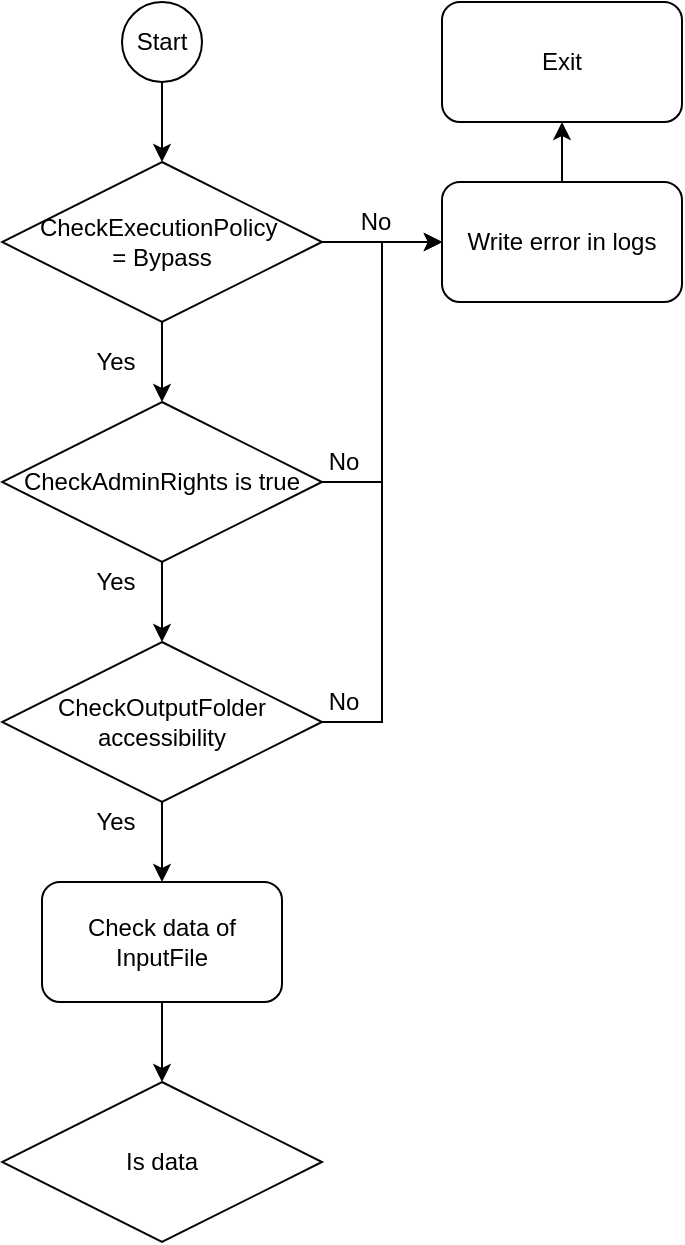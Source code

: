 <mxfile version="24.0.1" type="device">
  <diagram id="C5RBs43oDa-KdzZeNtuy" name="Page-1">
    <mxGraphModel dx="1674" dy="746" grid="1" gridSize="10" guides="1" tooltips="1" connect="1" arrows="1" fold="1" page="1" pageScale="1" pageWidth="827" pageHeight="1169" math="0" shadow="0">
      <root>
        <mxCell id="WIyWlLk6GJQsqaUBKTNV-0" />
        <mxCell id="WIyWlLk6GJQsqaUBKTNV-1" parent="WIyWlLk6GJQsqaUBKTNV-0" />
        <mxCell id="Amn9abpRa1NPAp7ute0z-92" value="CheckExecutionPolicy&amp;nbsp;&lt;div&gt;= Bypass&lt;/div&gt;" style="rhombus;whiteSpace=wrap;html=1;" vertex="1" parent="WIyWlLk6GJQsqaUBKTNV-1">
          <mxGeometry x="260" y="120" width="160" height="80" as="geometry" />
        </mxCell>
        <mxCell id="Amn9abpRa1NPAp7ute0z-93" value="Start" style="ellipse;whiteSpace=wrap;html=1;aspect=fixed;" vertex="1" parent="WIyWlLk6GJQsqaUBKTNV-1">
          <mxGeometry x="320" y="40" width="40" height="40" as="geometry" />
        </mxCell>
        <mxCell id="Amn9abpRa1NPAp7ute0z-95" value="" style="endArrow=classic;html=1;rounded=0;exitX=1;exitY=0.5;exitDx=0;exitDy=0;" edge="1" parent="WIyWlLk6GJQsqaUBKTNV-1" source="Amn9abpRa1NPAp7ute0z-92">
          <mxGeometry width="50" height="50" relative="1" as="geometry">
            <mxPoint x="660" y="100" as="sourcePoint" />
            <mxPoint x="480" y="160" as="targetPoint" />
          </mxGeometry>
        </mxCell>
        <mxCell id="Amn9abpRa1NPAp7ute0z-98" value="" style="endArrow=classic;html=1;rounded=0;exitX=0.5;exitY=1;exitDx=0;exitDy=0;entryX=0.5;entryY=0;entryDx=0;entryDy=0;" edge="1" parent="WIyWlLk6GJQsqaUBKTNV-1" source="Amn9abpRa1NPAp7ute0z-93" target="Amn9abpRa1NPAp7ute0z-92">
          <mxGeometry width="50" height="50" relative="1" as="geometry">
            <mxPoint x="670" y="110" as="sourcePoint" />
            <mxPoint x="370" y="100" as="targetPoint" />
          </mxGeometry>
        </mxCell>
        <mxCell id="Amn9abpRa1NPAp7ute0z-101" value="Exit" style="rounded=1;whiteSpace=wrap;html=1;" vertex="1" parent="WIyWlLk6GJQsqaUBKTNV-1">
          <mxGeometry x="480" y="40" width="120" height="60" as="geometry" />
        </mxCell>
        <mxCell id="Amn9abpRa1NPAp7ute0z-102" value="Write error in logs" style="rounded=1;whiteSpace=wrap;html=1;" vertex="1" parent="WIyWlLk6GJQsqaUBKTNV-1">
          <mxGeometry x="480" y="130" width="120" height="60" as="geometry" />
        </mxCell>
        <mxCell id="Amn9abpRa1NPAp7ute0z-103" value="" style="endArrow=classic;html=1;rounded=0;exitX=0.5;exitY=0;exitDx=0;exitDy=0;entryX=0.5;entryY=1;entryDx=0;entryDy=0;" edge="1" parent="WIyWlLk6GJQsqaUBKTNV-1" source="Amn9abpRa1NPAp7ute0z-102" target="Amn9abpRa1NPAp7ute0z-101">
          <mxGeometry width="50" height="50" relative="1" as="geometry">
            <mxPoint x="430" y="170" as="sourcePoint" />
            <mxPoint x="490" y="170" as="targetPoint" />
          </mxGeometry>
        </mxCell>
        <mxCell id="Amn9abpRa1NPAp7ute0z-104" value="CheckAdminRights is true" style="rhombus;whiteSpace=wrap;html=1;" vertex="1" parent="WIyWlLk6GJQsqaUBKTNV-1">
          <mxGeometry x="260" y="240" width="160" height="80" as="geometry" />
        </mxCell>
        <mxCell id="Amn9abpRa1NPAp7ute0z-105" value="" style="endArrow=classic;html=1;rounded=0;exitX=0.5;exitY=1;exitDx=0;exitDy=0;entryX=0.5;entryY=0;entryDx=0;entryDy=0;" edge="1" parent="WIyWlLk6GJQsqaUBKTNV-1" source="Amn9abpRa1NPAp7ute0z-92" target="Amn9abpRa1NPAp7ute0z-104">
          <mxGeometry width="50" height="50" relative="1" as="geometry">
            <mxPoint x="350" y="90" as="sourcePoint" />
            <mxPoint x="350" y="130" as="targetPoint" />
          </mxGeometry>
        </mxCell>
        <mxCell id="Amn9abpRa1NPAp7ute0z-106" value="" style="endArrow=classic;html=1;rounded=0;exitX=1;exitY=0.5;exitDx=0;exitDy=0;entryX=0;entryY=0.5;entryDx=0;entryDy=0;" edge="1" parent="WIyWlLk6GJQsqaUBKTNV-1" source="Amn9abpRa1NPAp7ute0z-104" target="Amn9abpRa1NPAp7ute0z-102">
          <mxGeometry width="50" height="50" relative="1" as="geometry">
            <mxPoint x="430" y="170" as="sourcePoint" />
            <mxPoint x="460" y="280" as="targetPoint" />
            <Array as="points">
              <mxPoint x="450" y="280" />
              <mxPoint x="450" y="220" />
              <mxPoint x="450" y="160" />
            </Array>
          </mxGeometry>
        </mxCell>
        <mxCell id="Amn9abpRa1NPAp7ute0z-107" value="No" style="text;html=1;align=center;verticalAlign=middle;whiteSpace=wrap;rounded=0;" vertex="1" parent="WIyWlLk6GJQsqaUBKTNV-1">
          <mxGeometry x="430" y="140" width="34" height="20" as="geometry" />
        </mxCell>
        <mxCell id="Amn9abpRa1NPAp7ute0z-108" value="No" style="text;html=1;align=center;verticalAlign=middle;whiteSpace=wrap;rounded=0;" vertex="1" parent="WIyWlLk6GJQsqaUBKTNV-1">
          <mxGeometry x="414" y="260" width="34" height="20" as="geometry" />
        </mxCell>
        <mxCell id="Amn9abpRa1NPAp7ute0z-109" value="Yes" style="text;html=1;align=center;verticalAlign=middle;whiteSpace=wrap;rounded=0;" vertex="1" parent="WIyWlLk6GJQsqaUBKTNV-1">
          <mxGeometry x="300" y="210" width="34" height="20" as="geometry" />
        </mxCell>
        <mxCell id="Amn9abpRa1NPAp7ute0z-110" value="Yes" style="text;html=1;align=center;verticalAlign=middle;whiteSpace=wrap;rounded=0;" vertex="1" parent="WIyWlLk6GJQsqaUBKTNV-1">
          <mxGeometry x="300" y="320" width="34" height="20" as="geometry" />
        </mxCell>
        <mxCell id="Amn9abpRa1NPAp7ute0z-111" value="CheckOutputFolder accessibility" style="rhombus;whiteSpace=wrap;html=1;" vertex="1" parent="WIyWlLk6GJQsqaUBKTNV-1">
          <mxGeometry x="260" y="360" width="160" height="80" as="geometry" />
        </mxCell>
        <mxCell id="Amn9abpRa1NPAp7ute0z-112" value="" style="endArrow=classic;html=1;rounded=0;exitX=0.5;exitY=1;exitDx=0;exitDy=0;entryX=0.5;entryY=0;entryDx=0;entryDy=0;" edge="1" parent="WIyWlLk6GJQsqaUBKTNV-1" source="Amn9abpRa1NPAp7ute0z-104" target="Amn9abpRa1NPAp7ute0z-111">
          <mxGeometry width="50" height="50" relative="1" as="geometry">
            <mxPoint x="350" y="210" as="sourcePoint" />
            <mxPoint x="350" y="250" as="targetPoint" />
          </mxGeometry>
        </mxCell>
        <mxCell id="Amn9abpRa1NPAp7ute0z-113" value="" style="endArrow=classic;html=1;rounded=0;exitX=1;exitY=0.5;exitDx=0;exitDy=0;entryX=0;entryY=0.5;entryDx=0;entryDy=0;" edge="1" parent="WIyWlLk6GJQsqaUBKTNV-1" source="Amn9abpRa1NPAp7ute0z-111" target="Amn9abpRa1NPAp7ute0z-102">
          <mxGeometry width="50" height="50" relative="1" as="geometry">
            <mxPoint x="430" y="290" as="sourcePoint" />
            <mxPoint x="490" y="170" as="targetPoint" />
            <Array as="points">
              <mxPoint x="450" y="400" />
              <mxPoint x="450" y="320" />
              <mxPoint x="450" y="230" />
              <mxPoint x="450" y="160" />
            </Array>
          </mxGeometry>
        </mxCell>
        <mxCell id="Amn9abpRa1NPAp7ute0z-114" value="No" style="text;html=1;align=center;verticalAlign=middle;whiteSpace=wrap;rounded=0;" vertex="1" parent="WIyWlLk6GJQsqaUBKTNV-1">
          <mxGeometry x="414" y="380" width="34" height="20" as="geometry" />
        </mxCell>
        <mxCell id="Amn9abpRa1NPAp7ute0z-115" value="Yes" style="text;html=1;align=center;verticalAlign=middle;whiteSpace=wrap;rounded=0;" vertex="1" parent="WIyWlLk6GJQsqaUBKTNV-1">
          <mxGeometry x="300" y="440" width="34" height="20" as="geometry" />
        </mxCell>
        <mxCell id="Amn9abpRa1NPAp7ute0z-116" value="Is data" style="rhombus;whiteSpace=wrap;html=1;" vertex="1" parent="WIyWlLk6GJQsqaUBKTNV-1">
          <mxGeometry x="260" y="580" width="160" height="80" as="geometry" />
        </mxCell>
        <mxCell id="Amn9abpRa1NPAp7ute0z-117" value="" style="endArrow=classic;html=1;rounded=0;exitX=0.5;exitY=1;exitDx=0;exitDy=0;entryX=0.5;entryY=0;entryDx=0;entryDy=0;" edge="1" parent="WIyWlLk6GJQsqaUBKTNV-1" source="Amn9abpRa1NPAp7ute0z-111" target="Amn9abpRa1NPAp7ute0z-118">
          <mxGeometry width="50" height="50" relative="1" as="geometry">
            <mxPoint x="360" y="450" as="sourcePoint" />
            <mxPoint x="350" y="460" as="targetPoint" />
          </mxGeometry>
        </mxCell>
        <mxCell id="Amn9abpRa1NPAp7ute0z-118" value="Check data of InputFile" style="rounded=1;whiteSpace=wrap;html=1;" vertex="1" parent="WIyWlLk6GJQsqaUBKTNV-1">
          <mxGeometry x="280" y="480" width="120" height="60" as="geometry" />
        </mxCell>
        <mxCell id="Amn9abpRa1NPAp7ute0z-119" value="" style="endArrow=classic;html=1;rounded=0;exitX=0.5;exitY=1;exitDx=0;exitDy=0;entryX=0.5;entryY=0;entryDx=0;entryDy=0;" edge="1" parent="WIyWlLk6GJQsqaUBKTNV-1" source="Amn9abpRa1NPAp7ute0z-118" target="Amn9abpRa1NPAp7ute0z-116">
          <mxGeometry width="50" height="50" relative="1" as="geometry">
            <mxPoint x="350" y="450" as="sourcePoint" />
            <mxPoint x="350" y="490" as="targetPoint" />
          </mxGeometry>
        </mxCell>
      </root>
    </mxGraphModel>
  </diagram>
</mxfile>
